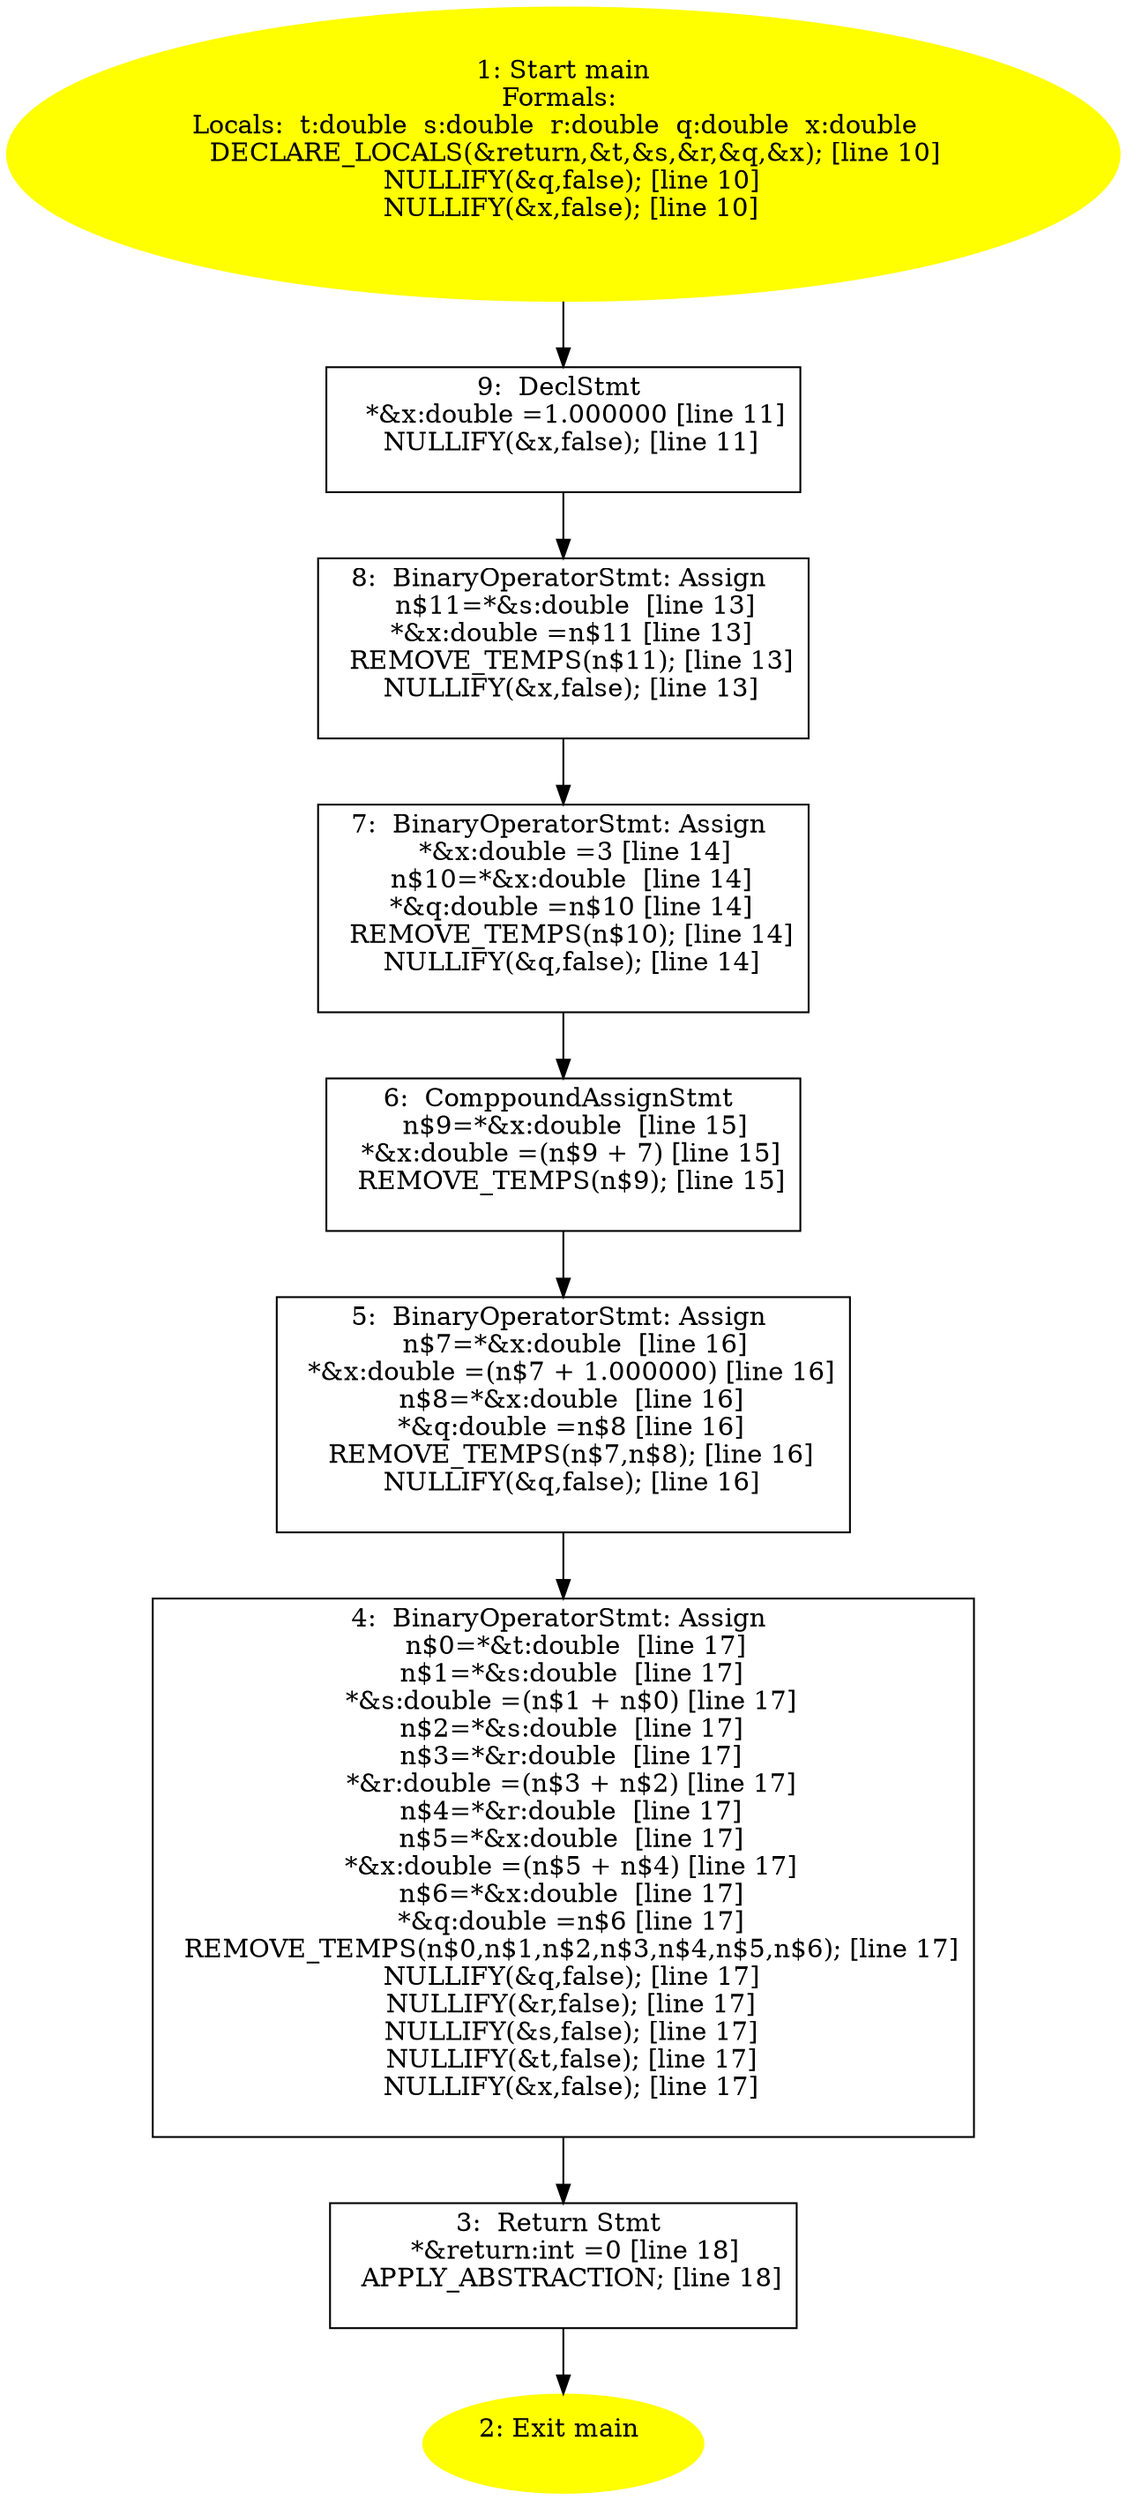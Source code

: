 digraph iCFG {
9 [label="9:  DeclStmt \n   *&x:double =1.000000 [line 11]\n  NULLIFY(&x,false); [line 11]\n " shape="box"]
	

	 9 -> 8 ;
8 [label="8:  BinaryOperatorStmt: Assign \n   n$11=*&s:double  [line 13]\n  *&x:double =n$11 [line 13]\n  REMOVE_TEMPS(n$11); [line 13]\n  NULLIFY(&x,false); [line 13]\n " shape="box"]
	

	 8 -> 7 ;
7 [label="7:  BinaryOperatorStmt: Assign \n   *&x:double =3 [line 14]\n  n$10=*&x:double  [line 14]\n  *&q:double =n$10 [line 14]\n  REMOVE_TEMPS(n$10); [line 14]\n  NULLIFY(&q,false); [line 14]\n " shape="box"]
	

	 7 -> 6 ;
6 [label="6:  ComppoundAssignStmt \n   n$9=*&x:double  [line 15]\n  *&x:double =(n$9 + 7) [line 15]\n  REMOVE_TEMPS(n$9); [line 15]\n " shape="box"]
	

	 6 -> 5 ;
5 [label="5:  BinaryOperatorStmt: Assign \n   n$7=*&x:double  [line 16]\n  *&x:double =(n$7 + 1.000000) [line 16]\n  n$8=*&x:double  [line 16]\n  *&q:double =n$8 [line 16]\n  REMOVE_TEMPS(n$7,n$8); [line 16]\n  NULLIFY(&q,false); [line 16]\n " shape="box"]
	

	 5 -> 4 ;
4 [label="4:  BinaryOperatorStmt: Assign \n   n$0=*&t:double  [line 17]\n  n$1=*&s:double  [line 17]\n  *&s:double =(n$1 + n$0) [line 17]\n  n$2=*&s:double  [line 17]\n  n$3=*&r:double  [line 17]\n  *&r:double =(n$3 + n$2) [line 17]\n  n$4=*&r:double  [line 17]\n  n$5=*&x:double  [line 17]\n  *&x:double =(n$5 + n$4) [line 17]\n  n$6=*&x:double  [line 17]\n  *&q:double =n$6 [line 17]\n  REMOVE_TEMPS(n$0,n$1,n$2,n$3,n$4,n$5,n$6); [line 17]\n  NULLIFY(&q,false); [line 17]\n  NULLIFY(&r,false); [line 17]\n  NULLIFY(&s,false); [line 17]\n  NULLIFY(&t,false); [line 17]\n  NULLIFY(&x,false); [line 17]\n " shape="box"]
	

	 4 -> 3 ;
3 [label="3:  Return Stmt \n   *&return:int =0 [line 18]\n  APPLY_ABSTRACTION; [line 18]\n " shape="box"]
	

	 3 -> 2 ;
2 [label="2: Exit main \n  " color=yellow style=filled]
	

1 [label="1: Start main\nFormals: \nLocals:  t:double  s:double  r:double  q:double  x:double  \n   DECLARE_LOCALS(&return,&t,&s,&r,&q,&x); [line 10]\n  NULLIFY(&q,false); [line 10]\n  NULLIFY(&x,false); [line 10]\n " color=yellow style=filled]
	

	 1 -> 9 ;
}
